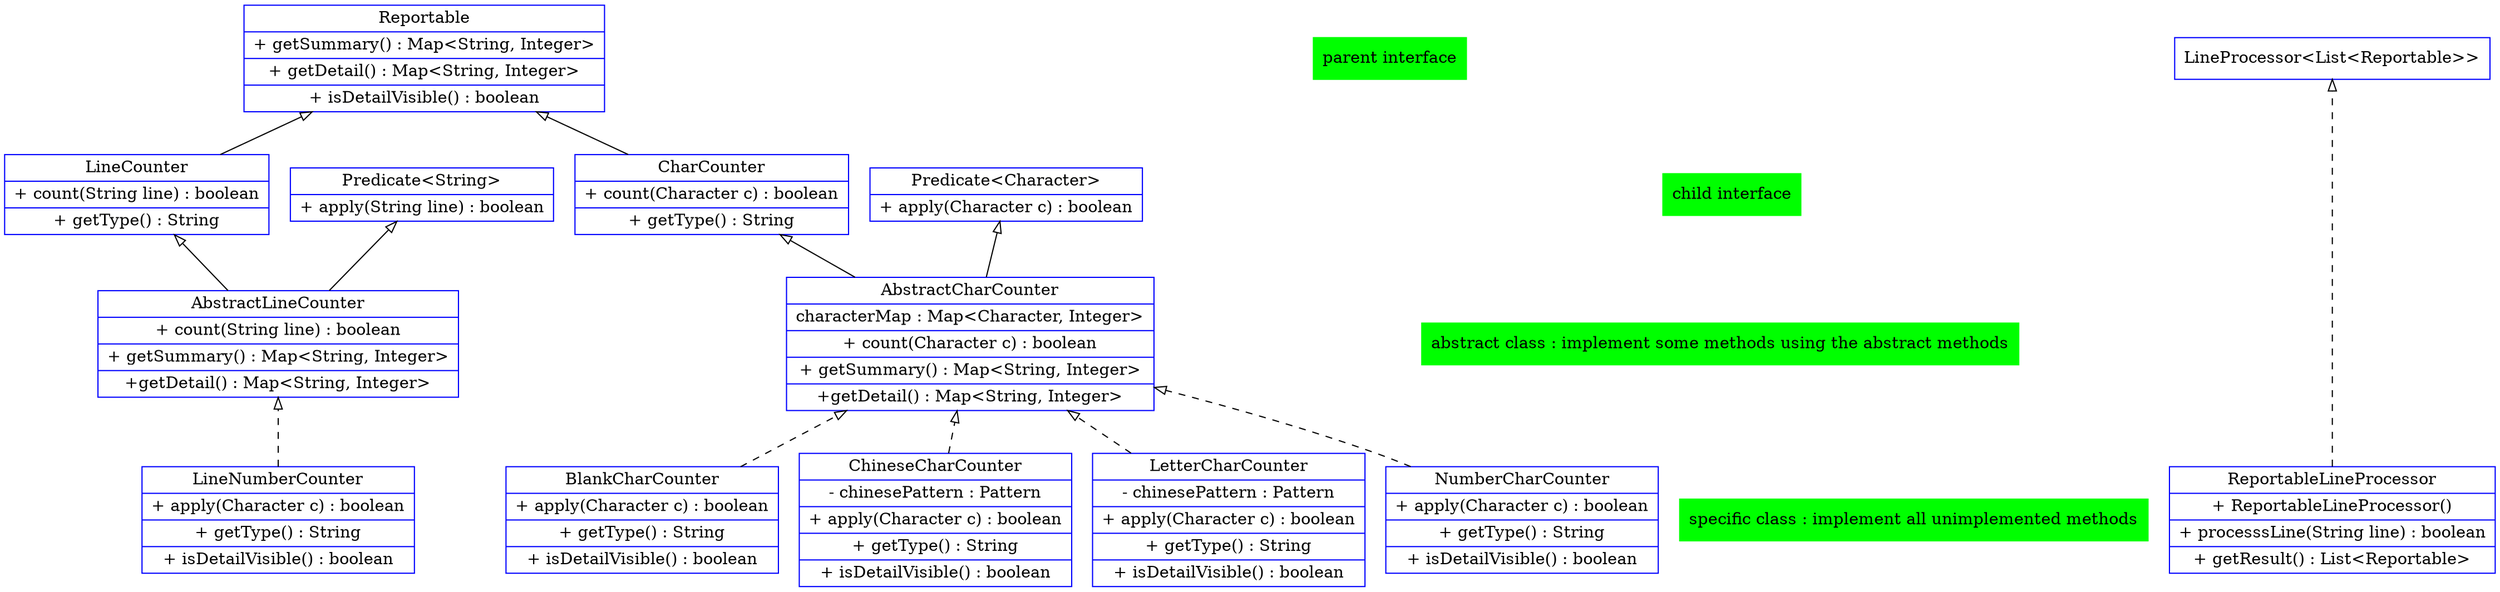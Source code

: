 digraph G {
# 定义全局属性
    fontname = "Courier New"
    fontsize = 8
    # 从下往上
    rankdir = BT
# 定义节点属性
    node [
            shape = "record" # 矩形，默认是椭圆
            color = "blue" # 边框蓝色
    ]

# 定义边的属性
    edge [
            fontsize = 9
    ]
# 换行符是\l，而要新建一个新的单元格，则需要是用|。{}里面的是内容
    Reportable [
        label = "{Reportable | + getSummary() : Map\<String, Integer\> | + getDetail() : Map\<String, Integer\> | + isDetailVisible() : boolean}"
    ]
# 特殊字符要转义
    LineCounter [
        label = "{LineCounter | + count(String line) : boolean | + getType() : String}"
    ]

    CharCounter [
        label = "{CharCounter | + count(Character c) : boolean | + getType() : String}"
    ]

   AbstractCharCounter [
        label = "{AbstractCharCounter | characterMap : Map\<Character, Integer\> | + count(Character c) : boolean | + getSummary() : Map\<String, Integer\> | +getDetail() : Map\<String, Integer\> }"
    ]

   AbstractLineCounter [
        label = "{AbstractLineCounter |  + count(String line) : boolean | + getSummary() : Map\<String, Integer\> | +getDetail() : Map\<String, Integer\> }"
    ]

   PredicateCharacter[label = "{Predicate\<Character\> | + apply(Character c) : boolean}"]
   PredicateString[label = "{Predicate\<String\> | + apply(String line) : boolean}"]

   BlankCharCounter[label = "{BlankCharCounter | + apply(Character c) : boolean | + getType() : String | + isDetailVisible() : boolean }"]
   ChineseCharCounter[label = "{ChineseCharCounter | - chinesePattern : Pattern | + apply(Character c) : boolean | + getType() : String | + isDetailVisible() : boolean }"]
   LetterCharCounter[label = "{LetterCharCounter | - chinesePattern : Pattern | + apply(Character c) : boolean | + getType() : String | + isDetailVisible() : boolean }"]
    NumberCharCounter[label = "{NumberCharCounter | + apply(Character c) : boolean | + getType() : String | + isDetailVisible() : boolean }"]
    LineNumberCounter[label = "{LineNumberCounter | + apply(Character c) : boolean | + getType() : String | + isDetailVisible() : boolean }"]


    parentInterface [label = "parent interface" color = "green" style=filled]
    childInterface [label = "child interface" color = "green" style=filled]
    abstractClass [ label = "abstract class : implement some methods using the abstract methods" color = "green" style=filled]
    specificClass [ label = "specific class : implement all unimplemented methods" color = "green" style=filled]

    LineProcessor [label = "{LineProcessor\<List\<Reportable\>\>}" ]
    ReportableLineProcessor [ label = "{ReportableLineProcessor | + ReportableLineProcessor() | + processsLine(String line) : boolean | + getResult() : List\<Reportable\>}"]

    # 定义在同一层
    {rank = same; parentInterface; Reportable; LineProcessor}
    {rank = same; childInterface; LineCounter; CharCounter; PredicateCharacter; PredicateString}
    {rank = same; abstractClass; AbstractLineCounter; AbstractCharCounter;}
    {rank = same; specificClass; LineNumberCounter; BlankCharCounter; ChineseCharCounter; LetterCharCounter; NumberCharCounter; ReportableLineProcessor}

   # 箭头为空心，接口之间的继承
   LineCounter -> Reportable[arrowhead="empty"]
   CharCounter -> Reportable[arrowhead="empty"]
   AbstractCharCounter -> CharCounter[arrowhead="empty"]
   AbstractLineCounter -> LineCounter[arrowhead="empty"]

   AbstractCharCounter -> PredicateCharacter[arrowhead="empty"]
   AbstractLineCounter -> PredicateString[arrowhead="empty"]

   # 实现类的UML
   BlankCharCounter -> AbstractCharCounter[arrowhead="empty", style="dashed"]
   ChineseCharCounter -> AbstractCharCounter[arrowhead="empty", style="dashed"]
   LetterCharCounter -> AbstractCharCounter[arrowhead="empty", style="dashed"]
   NumberCharCounter -> AbstractCharCounter[arrowhead="empty", style="dashed"]
   LineNumberCounter -> AbstractLineCounter[arrowhead="empty", style="dashed"]

   ReportableLineProcessor -> LineProcessor[arrowhead="empty", style="dashed"]

}